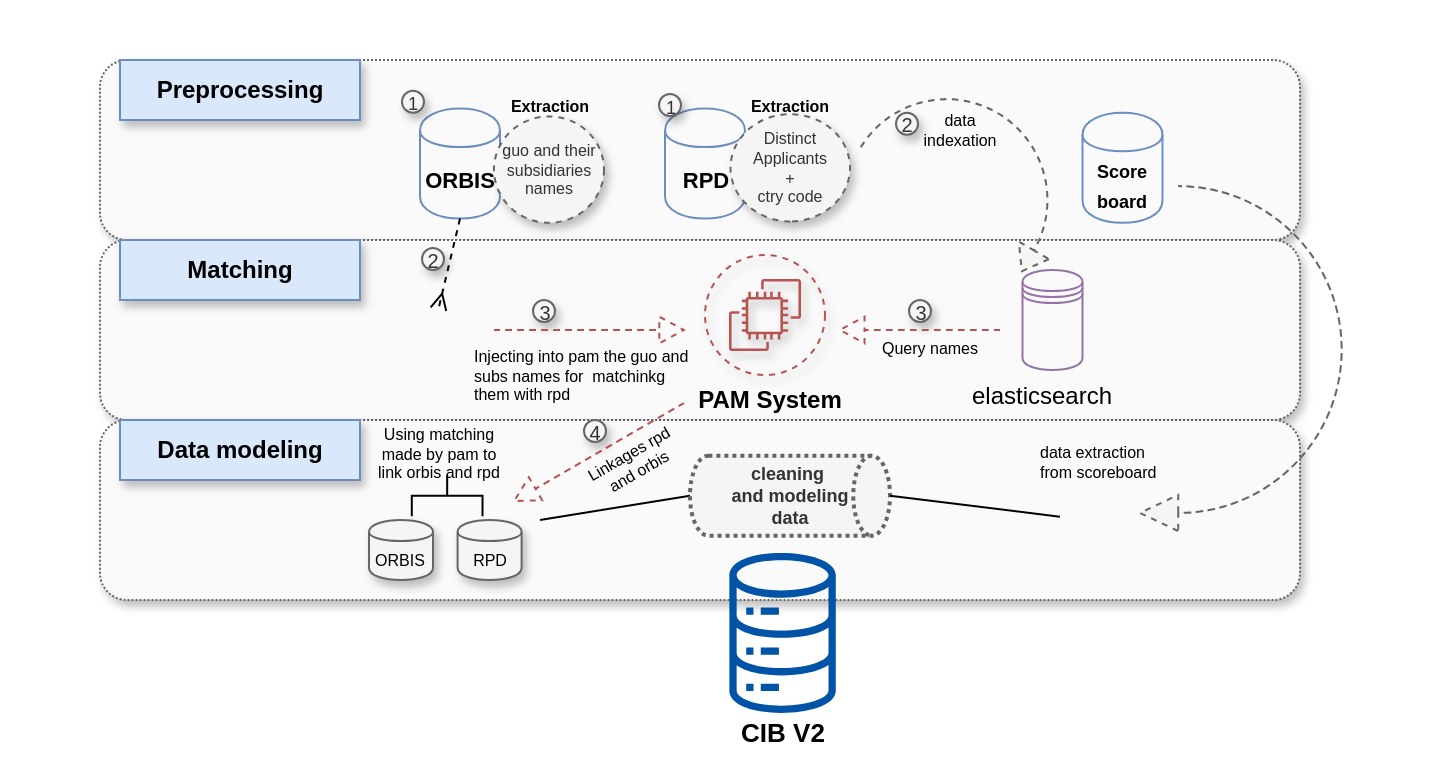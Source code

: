<mxfile version="12.6.5" type="device"><diagram id="prtHgNgQTEPvFCAcTncT" name="Page-1"><mxGraphModel dx="782" dy="548" grid="1" gridSize="10" guides="1" tooltips="1" connect="1" arrows="1" fold="1" page="1" pageScale="1" pageWidth="827" pageHeight="1169" math="0" shadow="0"><root><mxCell id="0"/><mxCell id="1" parent="0"/><mxCell id="9hISU1ksDjnPZS63eT7x-15" value="" style="rounded=0;whiteSpace=wrap;html=1;strokeColor=none;fillColor=none;" parent="1" vertex="1"><mxGeometry x="50" y="30.88" width="720" height="390" as="geometry"/></mxCell><mxCell id="FSx7fzjfKysqHKj18WEl-20" value="" style="rounded=1;whiteSpace=wrap;html=1;shadow=1;dashed=1;dashPattern=1 1;strokeColor=#666666;fillColor=#FAFAFA;fontColor=#333333;" parent="1" vertex="1"><mxGeometry x="100" y="60" width="600" height="90" as="geometry"/></mxCell><mxCell id="FSx7fzjfKysqHKj18WEl-21" value="" style="rounded=1;whiteSpace=wrap;html=1;shadow=1;dashed=1;dashPattern=1 1;strokeColor=#666666;fillColor=#FAFAFA;fontColor=#333333;" parent="1" vertex="1"><mxGeometry x="100" y="150" width="600" height="90" as="geometry"/></mxCell><mxCell id="FSx7fzjfKysqHKj18WEl-22" value="&lt;b&gt;Preprocessing&lt;/b&gt;" style="rounded=0;whiteSpace=wrap;html=1;shadow=1;strokeColor=#6c8ebf;fillColor=#dae8fc;" parent="1" vertex="1"><mxGeometry x="110" y="60" width="120" height="30" as="geometry"/></mxCell><mxCell id="FSx7fzjfKysqHKj18WEl-23" value="&lt;font style=&quot;font-size: 11px&quot;&gt;&lt;b&gt;ORBIS&lt;/b&gt;&lt;/font&gt;" style="shape=cylinder;whiteSpace=wrap;html=1;boundedLbl=1;backgroundOutline=1;shadow=0;strokeColor=#6c8ebf;fillColor=none;" parent="1" vertex="1"><mxGeometry x="260" y="84.3" width="40" height="55" as="geometry"/></mxCell><mxCell id="FSx7fzjfKysqHKj18WEl-25" value="" style="rounded=1;whiteSpace=wrap;html=1;shadow=1;dashed=1;dashPattern=1 1;strokeColor=#666666;fillColor=#FAFAFA;fontColor=#333333;" parent="1" vertex="1"><mxGeometry x="100" y="240" width="600" height="90" as="geometry"/></mxCell><mxCell id="FSx7fzjfKysqHKj18WEl-30" value="&lt;b&gt;Matching&lt;/b&gt;" style="rounded=0;whiteSpace=wrap;html=1;shadow=1;strokeColor=#6c8ebf;fillColor=#dae8fc;" parent="1" vertex="1"><mxGeometry x="110" y="150" width="120" height="30" as="geometry"/></mxCell><mxCell id="FSx7fzjfKysqHKj18WEl-32" value="&lt;b&gt;PAM System&lt;/b&gt;" style="text;html=1;strokeColor=none;fillColor=none;align=center;verticalAlign=middle;whiteSpace=wrap;rounded=0;shadow=1;" parent="1" vertex="1"><mxGeometry x="395" y="220" width="80" height="20" as="geometry"/></mxCell><mxCell id="FSx7fzjfKysqHKj18WEl-34" value="" style="shape=datastore;whiteSpace=wrap;html=1;shadow=0;strokeColor=#9673a6;fillColor=none;" parent="1" vertex="1"><mxGeometry x="561.25" y="165" width="30" height="50" as="geometry"/></mxCell><mxCell id="FSx7fzjfKysqHKj18WEl-35" value="&lt;b&gt;Data modeling&lt;/b&gt;" style="rounded=0;whiteSpace=wrap;html=1;shadow=1;strokeColor=#6c8ebf;fillColor=#dae8fc;" parent="1" vertex="1"><mxGeometry x="110" y="240" width="120" height="30" as="geometry"/></mxCell><mxCell id="FSx7fzjfKysqHKj18WEl-36" value="&lt;font style=&quot;font-size: 9px&quot;&gt;&lt;b&gt;Score&lt;br&gt;board&lt;/b&gt;&lt;/font&gt;" style="shape=cylinder;whiteSpace=wrap;html=1;boundedLbl=1;backgroundOutline=1;shadow=0;strokeColor=#6c8ebf;fillColor=none;" parent="1" vertex="1"><mxGeometry x="591.25" y="86.4" width="40" height="55" as="geometry"/></mxCell><mxCell id="FSx7fzjfKysqHKj18WEl-38" value="elasticsearch" style="text;html=1;strokeColor=none;fillColor=none;align=center;verticalAlign=middle;whiteSpace=wrap;rounded=0;shadow=1;" parent="1" vertex="1"><mxGeometry x="550.5" y="218.44" width="40" height="20" as="geometry"/></mxCell><mxCell id="FSx7fzjfKysqHKj18WEl-53" value="&lt;font style=&quot;font-size: 9px&quot;&gt;1&lt;/font&gt;" style="ellipse;whiteSpace=wrap;html=1;aspect=fixed;shadow=1;strokeColor=#666666;fillColor=#f5f5f5;fontColor=#333333;" parent="1" vertex="1"><mxGeometry x="251" y="75.4" width="11" height="11" as="geometry"/></mxCell><mxCell id="FSx7fzjfKysqHKj18WEl-81" value="&lt;font style=&quot;font-size: 8px&quot;&gt;Query names&lt;/font&gt;" style="text;html=1;strokeColor=none;fillColor=none;align=center;verticalAlign=middle;whiteSpace=wrap;rounded=0;shadow=1;dashed=1;fontSize=6;" parent="1" vertex="1"><mxGeometry x="484.5" y="197.27" width="60" height="13.75" as="geometry"/></mxCell><mxCell id="FSx7fzjfKysqHKj18WEl-84" value="" style="html=1;shadow=0;dashed=1;align=center;verticalAlign=middle;shape=mxgraph.arrows2.uTurnArrow;dy=0;arrowHead=17.4;dx2=12.05;strokeColor=#666666;fillColor=#f5f5f5;fontSize=6;rotation=120;fontColor=#333333;" parent="1" vertex="1"><mxGeometry x="550.62" y="34.76" width="2.21" height="109.47" as="geometry"/></mxCell><mxCell id="FSx7fzjfKysqHKj18WEl-85" value="&lt;font style=&quot;font-size: 8px&quot;&gt;data indexation&lt;/font&gt;" style="text;html=1;strokeColor=none;fillColor=none;align=center;verticalAlign=middle;whiteSpace=wrap;rounded=0;shadow=1;dashed=1;fontSize=6;" parent="1" vertex="1"><mxGeometry x="514.5" y="86.4" width="30" height="17.5" as="geometry"/></mxCell><mxCell id="FSx7fzjfKysqHKj18WEl-86" style="edgeStyle=orthogonalEdgeStyle;rounded=0;orthogonalLoop=1;jettySize=auto;html=1;exitX=0.5;exitY=1;exitDx=0;exitDy=0;fontSize=6;" parent="1" source="FSx7fzjfKysqHKj18WEl-85" target="FSx7fzjfKysqHKj18WEl-85" edge="1"><mxGeometry relative="1" as="geometry"/></mxCell><mxCell id="FSx7fzjfKysqHKj18WEl-87" value="&lt;b&gt;&lt;font style=&quot;font-size: 8px&quot;&gt;Extraction&lt;/font&gt;&lt;/b&gt;" style="text;html=1;strokeColor=none;fillColor=none;align=center;verticalAlign=middle;whiteSpace=wrap;rounded=0;shadow=1;dashed=1;fontSize=6;" parent="1" vertex="1"><mxGeometry x="425.13" y="72.55" width="40" height="20" as="geometry"/></mxCell><mxCell id="FSx7fzjfKysqHKj18WEl-89" value="&lt;font style=&quot;font-size: 8px&quot;&gt;Linkages rpd and orbis&lt;/font&gt;" style="text;html=1;strokeColor=none;fillColor=none;align=center;verticalAlign=middle;whiteSpace=wrap;rounded=0;shadow=1;dashed=1;fontSize=6;rotation=-30;" parent="1" vertex="1"><mxGeometry x="336.14" y="252.5" width="61.93" height="17.5" as="geometry"/></mxCell><mxCell id="FSx7fzjfKysqHKj18WEl-93" value="" style="html=1;shadow=0;dashed=1;align=center;verticalAlign=middle;shape=mxgraph.arrows2.arrow;dy=1;dx=12.27;flipH=1;notch=0;strokeColor=#b85450;fillColor=none;fontSize=6;rotation=-30;" parent="1" vertex="1"><mxGeometry x="300.57" y="249.36" width="97.92" height="13.31" as="geometry"/></mxCell><mxCell id="FSx7fzjfKysqHKj18WEl-95" value="&lt;b&gt;&lt;font style=&quot;font-size: 8px&quot;&gt;Extraction&lt;/font&gt;&lt;/b&gt;" style="text;html=1;strokeColor=none;fillColor=none;align=center;verticalAlign=middle;whiteSpace=wrap;rounded=0;shadow=1;dashed=1;fontSize=6;" parent="1" vertex="1"><mxGeometry x="304.5" y="73.3" width="40" height="20" as="geometry"/></mxCell><mxCell id="FSx7fzjfKysqHKj18WEl-108" value="" style="outlineConnect=0;gradientDirection=north;fillColor=none;strokeColor=#b85450;dashed=1;verticalLabelPosition=bottom;verticalAlign=top;align=center;html=1;fontSize=12;fontStyle=0;aspect=fixed;shape=mxgraph.aws4.resourceIcon;resIcon=mxgraph.aws4.ec2;shadow=1;gradientColor=none;" parent="1" vertex="1"><mxGeometry x="410" y="165" width="45" height="45" as="geometry"/></mxCell><mxCell id="FSx7fzjfKysqHKj18WEl-109" value="" style="verticalLabelPosition=bottom;verticalAlign=top;html=1;shape=mxgraph.flowchart.on-page_reference;shadow=1;dashed=1;strokeColor=#b85450;fillColor=none;fontSize=6;" parent="1" vertex="1"><mxGeometry x="402.5" y="157.5" width="60" height="60" as="geometry"/></mxCell><mxCell id="FSx7fzjfKysqHKj18WEl-113" value="&lt;font style=&quot;font-size: 11px&quot;&gt;&lt;b&gt;RPD&lt;/b&gt;&lt;/font&gt;" style="shape=cylinder;whiteSpace=wrap;html=1;boundedLbl=1;backgroundOutline=1;shadow=0;strokeColor=#6c8ebf;fillColor=none;" parent="1" vertex="1"><mxGeometry x="382.5" y="84.3" width="40" height="55" as="geometry"/></mxCell><mxCell id="FSx7fzjfKysqHKj18WEl-116" value="&lt;div style=&quot;font-size: 8px&quot;&gt;&lt;span&gt;&lt;font style=&quot;font-size: 8px&quot;&gt;data&amp;nbsp;&lt;/font&gt;&lt;/span&gt;&lt;font style=&quot;font-size: 8px&quot;&gt;extraction from scoreboar&lt;/font&gt;&lt;span&gt;d&lt;/span&gt;&lt;/div&gt;" style="text;html=1;strokeColor=none;fillColor=none;align=left;verticalAlign=middle;whiteSpace=wrap;rounded=0;shadow=1;dashed=1;fontSize=6;" parent="1" vertex="1"><mxGeometry x="568.25" y="252.5" width="63" height="17.5" as="geometry"/></mxCell><mxCell id="FSx7fzjfKysqHKj18WEl-132" value="&lt;b&gt;&lt;font style=&quot;font-size: 13px&quot;&gt;CIB V2&lt;/font&gt;&lt;/b&gt;" style="text;html=1;strokeColor=none;fillColor=none;align=center;verticalAlign=middle;whiteSpace=wrap;rounded=0;shadow=1;dashed=1;fontSize=6;" parent="1" vertex="1"><mxGeometry x="402.5" y="386.45" width="77.05" height="20" as="geometry"/></mxCell><mxCell id="FSx7fzjfKysqHKj18WEl-134" value="" style="outlineConnect=0;fillColor=none;strokeColor=#597A46;dashed=0;verticalLabelPosition=bottom;verticalAlign=top;align=center;html=1;fontSize=12;fontStyle=0;aspect=fixed;pointerEvents=1;shape=mxgraph.aws4.documents;shadow=0;" parent="1" vertex="1"><mxGeometry x="251.8" y="184.59" width="27" height="32.91" as="geometry"/></mxCell><mxCell id="FSx7fzjfKysqHKj18WEl-136" value="&lt;font style=&quot;font-size: 8px&quot;&gt;Injecting into pam the guo and &lt;br&gt;subs names for&amp;nbsp; matchinkg &lt;br&gt;them with rpd&amp;nbsp;&lt;/font&gt;" style="text;html=1;fontSize=6;" parent="1" vertex="1"><mxGeometry x="285" y="197.27" width="110" height="22.5" as="geometry"/></mxCell><mxCell id="FSx7fzjfKysqHKj18WEl-137" style="edgeStyle=orthogonalEdgeStyle;rounded=0;orthogonalLoop=1;jettySize=auto;html=1;exitX=0.5;exitY=1;exitDx=0;exitDy=0;fillColor=none;fontSize=6;" parent="1" edge="1"><mxGeometry relative="1" as="geometry"><mxPoint x="340.5" y="161.25" as="sourcePoint"/><mxPoint x="340.5" y="161.25" as="targetPoint"/></mxGeometry></mxCell><mxCell id="FSx7fzjfKysqHKj18WEl-140" value="&lt;font style=&quot;font-size: 9px&quot;&gt;1&lt;/font&gt;" style="ellipse;whiteSpace=wrap;html=1;aspect=fixed;shadow=1;strokeColor=#666666;fillColor=#f5f5f5;fontColor=#333333;" parent="1" vertex="1"><mxGeometry x="379.5" y="77.05" width="11" height="11" as="geometry"/></mxCell><mxCell id="FSx7fzjfKysqHKj18WEl-141" value="&lt;font size=&quot;1&quot;&gt;2&lt;/font&gt;" style="ellipse;whiteSpace=wrap;html=1;aspect=fixed;shadow=1;strokeColor=#666666;fillColor=#f5f5f5;fontColor=#333333;" parent="1" vertex="1"><mxGeometry x="498" y="86.4" width="11" height="11" as="geometry"/></mxCell><mxCell id="FSx7fzjfKysqHKj18WEl-142" value="&lt;font size=&quot;1&quot;&gt;2&lt;/font&gt;" style="ellipse;whiteSpace=wrap;html=1;aspect=fixed;shadow=1;strokeColor=#666666;fillColor=#f5f5f5;fontColor=#333333;" parent="1" vertex="1"><mxGeometry x="261" y="154" width="11" height="11" as="geometry"/></mxCell><mxCell id="FSx7fzjfKysqHKj18WEl-144" value="&lt;font size=&quot;1&quot;&gt;3&lt;/font&gt;" style="ellipse;whiteSpace=wrap;html=1;aspect=fixed;shadow=1;strokeColor=#666666;fillColor=#f5f5f5;fontColor=#333333;" parent="1" vertex="1"><mxGeometry x="316.5" y="180" width="11" height="11" as="geometry"/></mxCell><mxCell id="FSx7fzjfKysqHKj18WEl-148" value="&lt;font size=&quot;1&quot;&gt;3&lt;/font&gt;" style="ellipse;whiteSpace=wrap;html=1;aspect=fixed;shadow=1;strokeColor=#666666;fillColor=#f5f5f5;fontColor=#333333;" parent="1" vertex="1"><mxGeometry x="504.5" y="180" width="11" height="11" as="geometry"/></mxCell><mxCell id="FSx7fzjfKysqHKj18WEl-149" value="&lt;font size=&quot;1&quot;&gt;4&lt;/font&gt;" style="ellipse;whiteSpace=wrap;html=1;aspect=fixed;shadow=1;strokeColor=#666666;fillColor=#f5f5f5;fontColor=#333333;" parent="1" vertex="1"><mxGeometry x="342" y="240.0" width="11" height="11" as="geometry"/></mxCell><mxCell id="FSx7fzjfKysqHKj18WEl-161" value="" style="shape=cylinder;whiteSpace=wrap;html=1;boundedLbl=1;backgroundOutline=1;shadow=1;strokeColor=#666666;fillColor=#f5f5f5;fontSize=6;fontColor=#333333;" parent="1" vertex="1"><mxGeometry x="234.5" y="290" width="32" height="30" as="geometry"/></mxCell><mxCell id="9hISU1ksDjnPZS63eT7x-9" value="" style="shape=cylinder;whiteSpace=wrap;html=1;boundedLbl=1;backgroundOutline=1;shadow=1;strokeColor=#666666;fillColor=#f5f5f5;fontSize=6;fontColor=#333333;" parent="1" vertex="1"><mxGeometry x="278.8" y="290" width="32" height="30" as="geometry"/></mxCell><mxCell id="FSx7fzjfKysqHKj18WEl-164" value="" style="outlineConnect=0;fontColor=#232F3E;gradientColor=none;fillColor=#0053A6;strokeColor=none;dashed=0;verticalLabelPosition=bottom;verticalAlign=top;align=center;html=1;fontSize=12;fontStyle=0;aspect=fixed;pointerEvents=1;shape=mxgraph.aws4.iot_analytics_data_store;shadow=0;" parent="1" vertex="1"><mxGeometry x="413.6" y="306.45" width="55.37" height="80" as="geometry"/></mxCell><mxCell id="FSx7fzjfKysqHKj18WEl-165" value="" style="strokeWidth=1;html=1;shape=mxgraph.flowchart.annotation_2;align=left;labelPosition=right;pointerEvents=1;shadow=0;fillColor=#0053A6;gradientColor=none;fontSize=6;rotation=90;" parent="1" vertex="1"><mxGeometry x="263.33" y="260.15" width="20.5" height="35.37" as="geometry"/></mxCell><mxCell id="FSx7fzjfKysqHKj18WEl-166" value="&lt;font style=&quot;font-size: 8px&quot;&gt;ORBIS&lt;/font&gt;" style="text;html=1;strokeColor=none;fillColor=none;align=center;verticalAlign=middle;whiteSpace=wrap;rounded=0;shadow=0;fontSize=6;" parent="1" vertex="1"><mxGeometry x="240" y="300" width="20" height="20" as="geometry"/></mxCell><mxCell id="FSx7fzjfKysqHKj18WEl-167" value="&lt;font style=&quot;font-size: 8px&quot;&gt;RPD&lt;/font&gt;" style="text;html=1;strokeColor=none;fillColor=none;align=center;verticalAlign=middle;whiteSpace=wrap;rounded=0;shadow=0;fontSize=6;" parent="1" vertex="1"><mxGeometry x="287.05" y="300" width="15.5" height="20" as="geometry"/></mxCell><mxCell id="FSx7fzjfKysqHKj18WEl-169" value="&lt;font style=&quot;font-size: 8px&quot;&gt;Using matching made by pam to link orbis and rpd&lt;/font&gt;" style="text;html=1;strokeColor=none;fillColor=none;align=center;verticalAlign=middle;whiteSpace=wrap;rounded=0;shadow=1;dashed=1;fontSize=6;" parent="1" vertex="1"><mxGeometry x="235.6" y="247.79" width="66.95" height="17.5" as="geometry"/></mxCell><mxCell id="FSx7fzjfKysqHKj18WEl-171" value="" style="endArrow=none;html=1;fillColor=none;fontSize=6;entryX=0;entryY=0.5;entryDx=0;entryDy=0;entryPerimeter=0;endFill=0;" parent="1" target="FSx7fzjfKysqHKj18WEl-172" edge="1"><mxGeometry width="50" height="50" relative="1" as="geometry"><mxPoint x="320" y="290" as="sourcePoint"/><mxPoint x="390" y="291.05" as="targetPoint"/></mxGeometry></mxCell><mxCell id="FSx7fzjfKysqHKj18WEl-172" value="&lt;font style=&quot;font-size: 9px&quot;&gt;&lt;b&gt;cleaning&amp;nbsp;&lt;br&gt;and modeling&lt;br&gt;data&lt;/b&gt;&lt;/font&gt;" style="strokeWidth=2;html=1;shape=mxgraph.flowchart.direct_data;whiteSpace=wrap;shadow=0;fillColor=#f5f5f5;fontSize=6;strokeColor=#666666;fontColor=#333333;dashed=1;dashPattern=1 1;" parent="1" vertex="1"><mxGeometry x="395" y="257.84" width="100" height="40" as="geometry"/></mxCell><mxCell id="FSx7fzjfKysqHKj18WEl-175" value="" style="endArrow=none;html=1;fillColor=none;fontSize=6;entryX=1;entryY=0.5;entryDx=0;entryDy=0;entryPerimeter=0;endFill=0;" parent="1" source="FSx7fzjfKysqHKj18WEl-174" target="FSx7fzjfKysqHKj18WEl-172" edge="1"><mxGeometry width="50" height="50" relative="1" as="geometry"><mxPoint x="640" y="290" as="sourcePoint"/><mxPoint x="560" y="285.52" as="targetPoint"/></mxGeometry></mxCell><mxCell id="FSx7fzjfKysqHKj18WEl-114" value="&lt;font style=&quot;font-size: 8px&quot;&gt;Distinct Applicants&lt;br&gt;+&lt;br&gt;ctry code&lt;/font&gt;" style="ellipse;whiteSpace=wrap;html=1;shadow=1;dashed=1;strokeColor=#666666;fillColor=#f5f5f5;fontSize=6;fontColor=#333333;direction=south;" parent="1" vertex="1"><mxGeometry x="415.26" y="87.1" width="59.74" height="53.6" as="geometry"/></mxCell><mxCell id="FSx7fzjfKysqHKj18WEl-96" value="&lt;font style=&quot;font-size: 8px&quot;&gt;guo and their subsidiaries names&lt;/font&gt;" style="ellipse;whiteSpace=wrap;html=1;shadow=1;dashed=1;strokeColor=#666666;fillColor=#f5f5f5;fontSize=6;fontColor=#333333;" parent="1" vertex="1"><mxGeometry x="297" y="88.2" width="55" height="53.2" as="geometry"/></mxCell><mxCell id="FSx7fzjfKysqHKj18WEl-187" value="" style="endArrow=ERmany;html=1;fillColor=none;fontSize=6;exitX=0.5;exitY=1;exitDx=0;exitDy=0;dashed=1;endFill=0;" parent="1" source="FSx7fzjfKysqHKj18WEl-23" target="FSx7fzjfKysqHKj18WEl-134" edge="1"><mxGeometry width="50" height="50" relative="1" as="geometry"><mxPoint x="267.8" y="104.53" as="sourcePoint"/><mxPoint x="267.8" y="174.53" as="targetPoint"/></mxGeometry></mxCell><mxCell id="FSx7fzjfKysqHKj18WEl-174" value="" style="outlineConnect=0;fillColor=none;strokeColor=#597A46;dashed=0;verticalLabelPosition=bottom;verticalAlign=top;align=center;html=1;fontSize=12;fontStyle=0;aspect=fixed;pointerEvents=1;shape=mxgraph.aws4.documents;shadow=0;fontColor=#333333;" parent="1" vertex="1"><mxGeometry x="580" y="273.54" width="27" height="32.91" as="geometry"/></mxCell><mxCell id="9hISU1ksDjnPZS63eT7x-5" value="" style="html=1;shadow=0;dashed=1;align=center;verticalAlign=middle;shape=mxgraph.arrows2.uTurnArrow;dy=0;arrowHead=18.08;dx2=19.1;strokeColor=#666666;fillColor=#f5f5f5;fontSize=6;rotation=-180;fontColor=#333333;" parent="1" vertex="1"><mxGeometry x="681.44" y="123.06" width="39.38" height="172.46" as="geometry"/></mxCell><mxCell id="9hISU1ksDjnPZS63eT7x-12" value="" style="html=1;shadow=0;dashed=1;align=center;verticalAlign=middle;shape=mxgraph.arrows2.arrow;dy=1;dx=12.27;flipH=1;notch=0;strokeColor=#b85450;fillColor=none;fontSize=6;rotation=-180;" parent="1" vertex="1"><mxGeometry x="297" y="188.34" width="94.92" height="13.31" as="geometry"/></mxCell><mxCell id="9hISU1ksDjnPZS63eT7x-13" value="" style="html=1;shadow=0;dashed=1;align=center;verticalAlign=middle;shape=mxgraph.arrows2.arrow;dy=1;dx=12.27;flipH=1;notch=0;strokeColor=#b85450;fillColor=none;fontSize=6;rotation=0;" parent="1" vertex="1"><mxGeometry x="470" y="188.34" width="80" height="13.31" as="geometry"/></mxCell></root></mxGraphModel></diagram></mxfile>